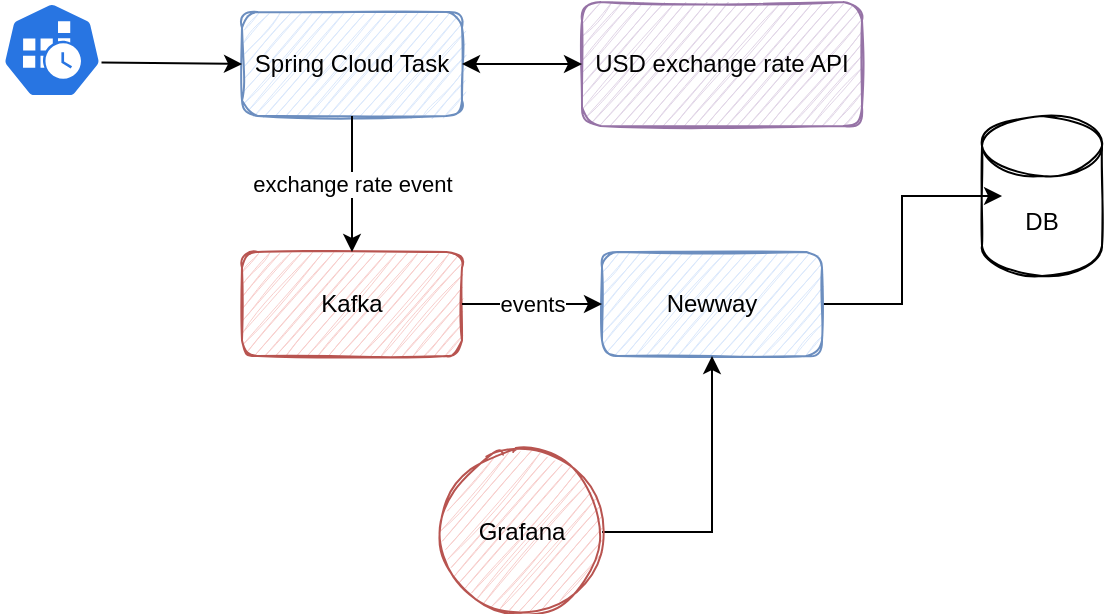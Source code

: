 <mxfile version="20.3.0" type="github">
  <diagram id="33OM2XWxTB5mUzlMFCuf" name="Страница 1">
    <mxGraphModel dx="1234" dy="719" grid="1" gridSize="10" guides="1" tooltips="1" connect="1" arrows="1" fold="1" page="1" pageScale="1" pageWidth="827" pageHeight="1169" math="0" shadow="0">
      <root>
        <mxCell id="0" />
        <mxCell id="1" parent="0" />
        <mxCell id="eUqRQT6pX5e4oYutUBVg-1" value="" style="sketch=0;html=1;dashed=0;whitespace=wrap;fillColor=#2875E2;strokeColor=#ffffff;points=[[0.005,0.63,0],[0.1,0.2,0],[0.9,0.2,0],[0.5,0,0],[0.995,0.63,0],[0.72,0.99,0],[0.5,1,0],[0.28,0.99,0]];shape=mxgraph.kubernetes.icon;prIcon=cronjob" vertex="1" parent="1">
          <mxGeometry x="180" y="245" width="50" height="48" as="geometry" />
        </mxCell>
        <mxCell id="eUqRQT6pX5e4oYutUBVg-2" value="Spring Cloud Task" style="rounded=1;whiteSpace=wrap;html=1;sketch=1;fillColor=#dae8fc;strokeColor=#6c8ebf;" vertex="1" parent="1">
          <mxGeometry x="300" y="250" width="110" height="52" as="geometry" />
        </mxCell>
        <mxCell id="eUqRQT6pX5e4oYutUBVg-3" value="" style="endArrow=classic;html=1;rounded=0;entryX=0;entryY=0.5;entryDx=0;entryDy=0;exitX=0.995;exitY=0.63;exitDx=0;exitDy=0;exitPerimeter=0;" edge="1" parent="1" source="eUqRQT6pX5e4oYutUBVg-1" target="eUqRQT6pX5e4oYutUBVg-2">
          <mxGeometry width="50" height="50" relative="1" as="geometry">
            <mxPoint x="390" y="390" as="sourcePoint" />
            <mxPoint x="440" y="340" as="targetPoint" />
          </mxGeometry>
        </mxCell>
        <mxCell id="eUqRQT6pX5e4oYutUBVg-4" value="USD exchange rate API" style="rounded=1;whiteSpace=wrap;html=1;sketch=1;fillColor=#e1d5e7;strokeColor=#9673a6;" vertex="1" parent="1">
          <mxGeometry x="470" y="245" width="140" height="62" as="geometry" />
        </mxCell>
        <mxCell id="eUqRQT6pX5e4oYutUBVg-6" value="" style="endArrow=classic;startArrow=classic;html=1;rounded=0;entryX=0;entryY=0.5;entryDx=0;entryDy=0;exitX=1;exitY=0.5;exitDx=0;exitDy=0;" edge="1" parent="1" source="eUqRQT6pX5e4oYutUBVg-2" target="eUqRQT6pX5e4oYutUBVg-4">
          <mxGeometry width="50" height="50" relative="1" as="geometry">
            <mxPoint x="390" y="390" as="sourcePoint" />
            <mxPoint x="440" y="340" as="targetPoint" />
          </mxGeometry>
        </mxCell>
        <mxCell id="eUqRQT6pX5e4oYutUBVg-7" value="Kafka" style="rounded=1;whiteSpace=wrap;html=1;sketch=1;fillColor=#f8cecc;strokeColor=#b85450;" vertex="1" parent="1">
          <mxGeometry x="300" y="370" width="110" height="52" as="geometry" />
        </mxCell>
        <mxCell id="eUqRQT6pX5e4oYutUBVg-8" value="exchange rate event" style="endArrow=classic;html=1;rounded=0;exitX=0.5;exitY=1;exitDx=0;exitDy=0;entryX=0.5;entryY=0;entryDx=0;entryDy=0;" edge="1" parent="1" source="eUqRQT6pX5e4oYutUBVg-2" target="eUqRQT6pX5e4oYutUBVg-7">
          <mxGeometry width="50" height="50" relative="1" as="geometry">
            <mxPoint x="390" y="390" as="sourcePoint" />
            <mxPoint x="440" y="340" as="targetPoint" />
          </mxGeometry>
        </mxCell>
        <mxCell id="eUqRQT6pX5e4oYutUBVg-14" style="edgeStyle=orthogonalEdgeStyle;rounded=0;orthogonalLoop=1;jettySize=auto;html=1;exitX=1;exitY=0.5;exitDx=0;exitDy=0;entryX=0.167;entryY=0.5;entryDx=0;entryDy=0;entryPerimeter=0;" edge="1" parent="1" source="eUqRQT6pX5e4oYutUBVg-9" target="eUqRQT6pX5e4oYutUBVg-12">
          <mxGeometry relative="1" as="geometry" />
        </mxCell>
        <mxCell id="eUqRQT6pX5e4oYutUBVg-9" value="Newway" style="rounded=1;whiteSpace=wrap;html=1;sketch=1;fillColor=#dae8fc;strokeColor=#6c8ebf;" vertex="1" parent="1">
          <mxGeometry x="480" y="370" width="110" height="52" as="geometry" />
        </mxCell>
        <mxCell id="eUqRQT6pX5e4oYutUBVg-10" value="events" style="endArrow=classic;html=1;rounded=0;entryX=0;entryY=0.5;entryDx=0;entryDy=0;exitX=1;exitY=0.5;exitDx=0;exitDy=0;" edge="1" parent="1" source="eUqRQT6pX5e4oYutUBVg-7" target="eUqRQT6pX5e4oYutUBVg-9">
          <mxGeometry width="50" height="50" relative="1" as="geometry">
            <mxPoint x="430" y="396" as="sourcePoint" />
            <mxPoint x="440" y="340" as="targetPoint" />
          </mxGeometry>
        </mxCell>
        <mxCell id="eUqRQT6pX5e4oYutUBVg-12" value="DB" style="shape=cylinder3;whiteSpace=wrap;html=1;boundedLbl=1;backgroundOutline=1;size=15;sketch=1;fillColor=none;" vertex="1" parent="1">
          <mxGeometry x="670" y="302" width="60" height="80" as="geometry" />
        </mxCell>
        <mxCell id="eUqRQT6pX5e4oYutUBVg-18" style="edgeStyle=orthogonalEdgeStyle;rounded=0;orthogonalLoop=1;jettySize=auto;html=1;exitX=1;exitY=0.5;exitDx=0;exitDy=0;" edge="1" parent="1" source="eUqRQT6pX5e4oYutUBVg-16" target="eUqRQT6pX5e4oYutUBVg-9">
          <mxGeometry relative="1" as="geometry" />
        </mxCell>
        <mxCell id="eUqRQT6pX5e4oYutUBVg-16" value="Grafana" style="ellipse;whiteSpace=wrap;html=1;aspect=fixed;sketch=1;fillColor=#f8cecc;strokeColor=#b85450;" vertex="1" parent="1">
          <mxGeometry x="400" y="470" width="80" height="80" as="geometry" />
        </mxCell>
      </root>
    </mxGraphModel>
  </diagram>
</mxfile>
